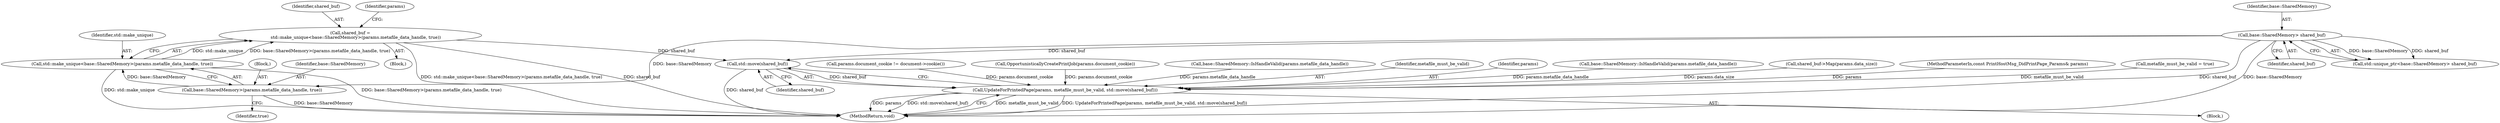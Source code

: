 digraph "0_Chrome_9c391ac04f9ac478c8b0e43b359c2b43a6c892ab_4@API" {
"1000220" [label="(Call,std::move(shared_buf))"];
"1000177" [label="(Call,shared_buf =\n        std::make_unique<base::SharedMemory>(params.metafile_data_handle, true))"];
"1000179" [label="(Call,std::make_unique<base::SharedMemory>(params.metafile_data_handle, true))"];
"1000181" [label="(Call,base::SharedMemory>(params.metafile_data_handle, true))"];
"1000132" [label="(Call,base::SharedMemory> shared_buf)"];
"1000217" [label="(Call,UpdateForPrintedPage(params, metafile_must_be_valid, std::move(shared_buf)))"];
"1000106" [label="(Call,OpportunisticallyCreatePrintJob(params.document_cookie))"];
"1000140" [label="(Call,base::SharedMemory::IsHandleValid(params.metafile_data_handle))"];
"1000177" [label="(Call,shared_buf =\n        std::make_unique<base::SharedMemory>(params.metafile_data_handle, true))"];
"1000219" [label="(Identifier,metafile_must_be_valid)"];
"1000183" [label="(Block,)"];
"1000179" [label="(Call,std::make_unique<base::SharedMemory>(params.metafile_data_handle, true))"];
"1000222" [label="(MethodReturn,void)"];
"1000180" [label="(Identifier,std::make_unique)"];
"1000218" [label="(Identifier,params)"];
"1000192" [label="(Identifier,params)"];
"1000187" [label="(Identifier,true)"];
"1000133" [label="(Identifier,base::SharedMemory)"];
"1000221" [label="(Identifier,shared_buf)"];
"1000103" [label="(Block,)"];
"1000203" [label="(Call,base::SharedMemory::IsHandleValid(params.metafile_data_handle))"];
"1000181" [label="(Call,base::SharedMemory>(params.metafile_data_handle, true))"];
"1000178" [label="(Identifier,shared_buf)"];
"1000190" [label="(Call,shared_buf->Map(params.data_size))"];
"1000137" [label="(Block,)"];
"1000217" [label="(Call,UpdateForPrintedPage(params, metafile_must_be_valid, std::move(shared_buf)))"];
"1000130" [label="(Call,std::unique_ptr<base::SharedMemory> shared_buf)"];
"1000220" [label="(Call,std::move(shared_buf))"];
"1000102" [label="(MethodParameterIn,const PrintHostMsg_DidPrintPage_Params& params)"];
"1000134" [label="(Identifier,shared_buf)"];
"1000132" [label="(Call,base::SharedMemory> shared_buf)"];
"1000127" [label="(Call,metafile_must_be_valid = true)"];
"1000182" [label="(Identifier,base::SharedMemory)"];
"1000119" [label="(Call,params.document_cookie != document->cookie())"];
"1000220" -> "1000217"  [label="AST: "];
"1000220" -> "1000221"  [label="CFG: "];
"1000221" -> "1000220"  [label="AST: "];
"1000217" -> "1000220"  [label="CFG: "];
"1000220" -> "1000222"  [label="DDG: shared_buf"];
"1000220" -> "1000217"  [label="DDG: shared_buf"];
"1000177" -> "1000220"  [label="DDG: shared_buf"];
"1000132" -> "1000220"  [label="DDG: shared_buf"];
"1000177" -> "1000137"  [label="AST: "];
"1000177" -> "1000179"  [label="CFG: "];
"1000178" -> "1000177"  [label="AST: "];
"1000179" -> "1000177"  [label="AST: "];
"1000192" -> "1000177"  [label="CFG: "];
"1000177" -> "1000222"  [label="DDG: std::make_unique<base::SharedMemory>(params.metafile_data_handle, true)"];
"1000177" -> "1000222"  [label="DDG: shared_buf"];
"1000179" -> "1000177"  [label="DDG: std::make_unique"];
"1000179" -> "1000177"  [label="DDG: base::SharedMemory>(params.metafile_data_handle, true)"];
"1000179" -> "1000181"  [label="CFG: "];
"1000180" -> "1000179"  [label="AST: "];
"1000181" -> "1000179"  [label="AST: "];
"1000179" -> "1000222"  [label="DDG: base::SharedMemory>(params.metafile_data_handle, true)"];
"1000179" -> "1000222"  [label="DDG: std::make_unique"];
"1000181" -> "1000179"  [label="DDG: base::SharedMemory"];
"1000181" -> "1000187"  [label="CFG: "];
"1000182" -> "1000181"  [label="AST: "];
"1000183" -> "1000181"  [label="AST: "];
"1000181" -> "1000222"  [label="DDG: base::SharedMemory"];
"1000132" -> "1000181"  [label="DDG: base::SharedMemory"];
"1000132" -> "1000130"  [label="AST: "];
"1000132" -> "1000134"  [label="CFG: "];
"1000133" -> "1000132"  [label="AST: "];
"1000134" -> "1000132"  [label="AST: "];
"1000130" -> "1000132"  [label="CFG: "];
"1000132" -> "1000222"  [label="DDG: shared_buf"];
"1000132" -> "1000222"  [label="DDG: base::SharedMemory"];
"1000132" -> "1000130"  [label="DDG: base::SharedMemory"];
"1000132" -> "1000130"  [label="DDG: shared_buf"];
"1000217" -> "1000103"  [label="AST: "];
"1000218" -> "1000217"  [label="AST: "];
"1000219" -> "1000217"  [label="AST: "];
"1000222" -> "1000217"  [label="CFG: "];
"1000217" -> "1000222"  [label="DDG: metafile_must_be_valid"];
"1000217" -> "1000222"  [label="DDG: UpdateForPrintedPage(params, metafile_must_be_valid, std::move(shared_buf))"];
"1000217" -> "1000222"  [label="DDG: params"];
"1000217" -> "1000222"  [label="DDG: std::move(shared_buf)"];
"1000106" -> "1000217"  [label="DDG: params.document_cookie"];
"1000140" -> "1000217"  [label="DDG: params.metafile_data_handle"];
"1000190" -> "1000217"  [label="DDG: params.data_size"];
"1000119" -> "1000217"  [label="DDG: params.document_cookie"];
"1000203" -> "1000217"  [label="DDG: params.metafile_data_handle"];
"1000102" -> "1000217"  [label="DDG: params"];
"1000127" -> "1000217"  [label="DDG: metafile_must_be_valid"];
}
